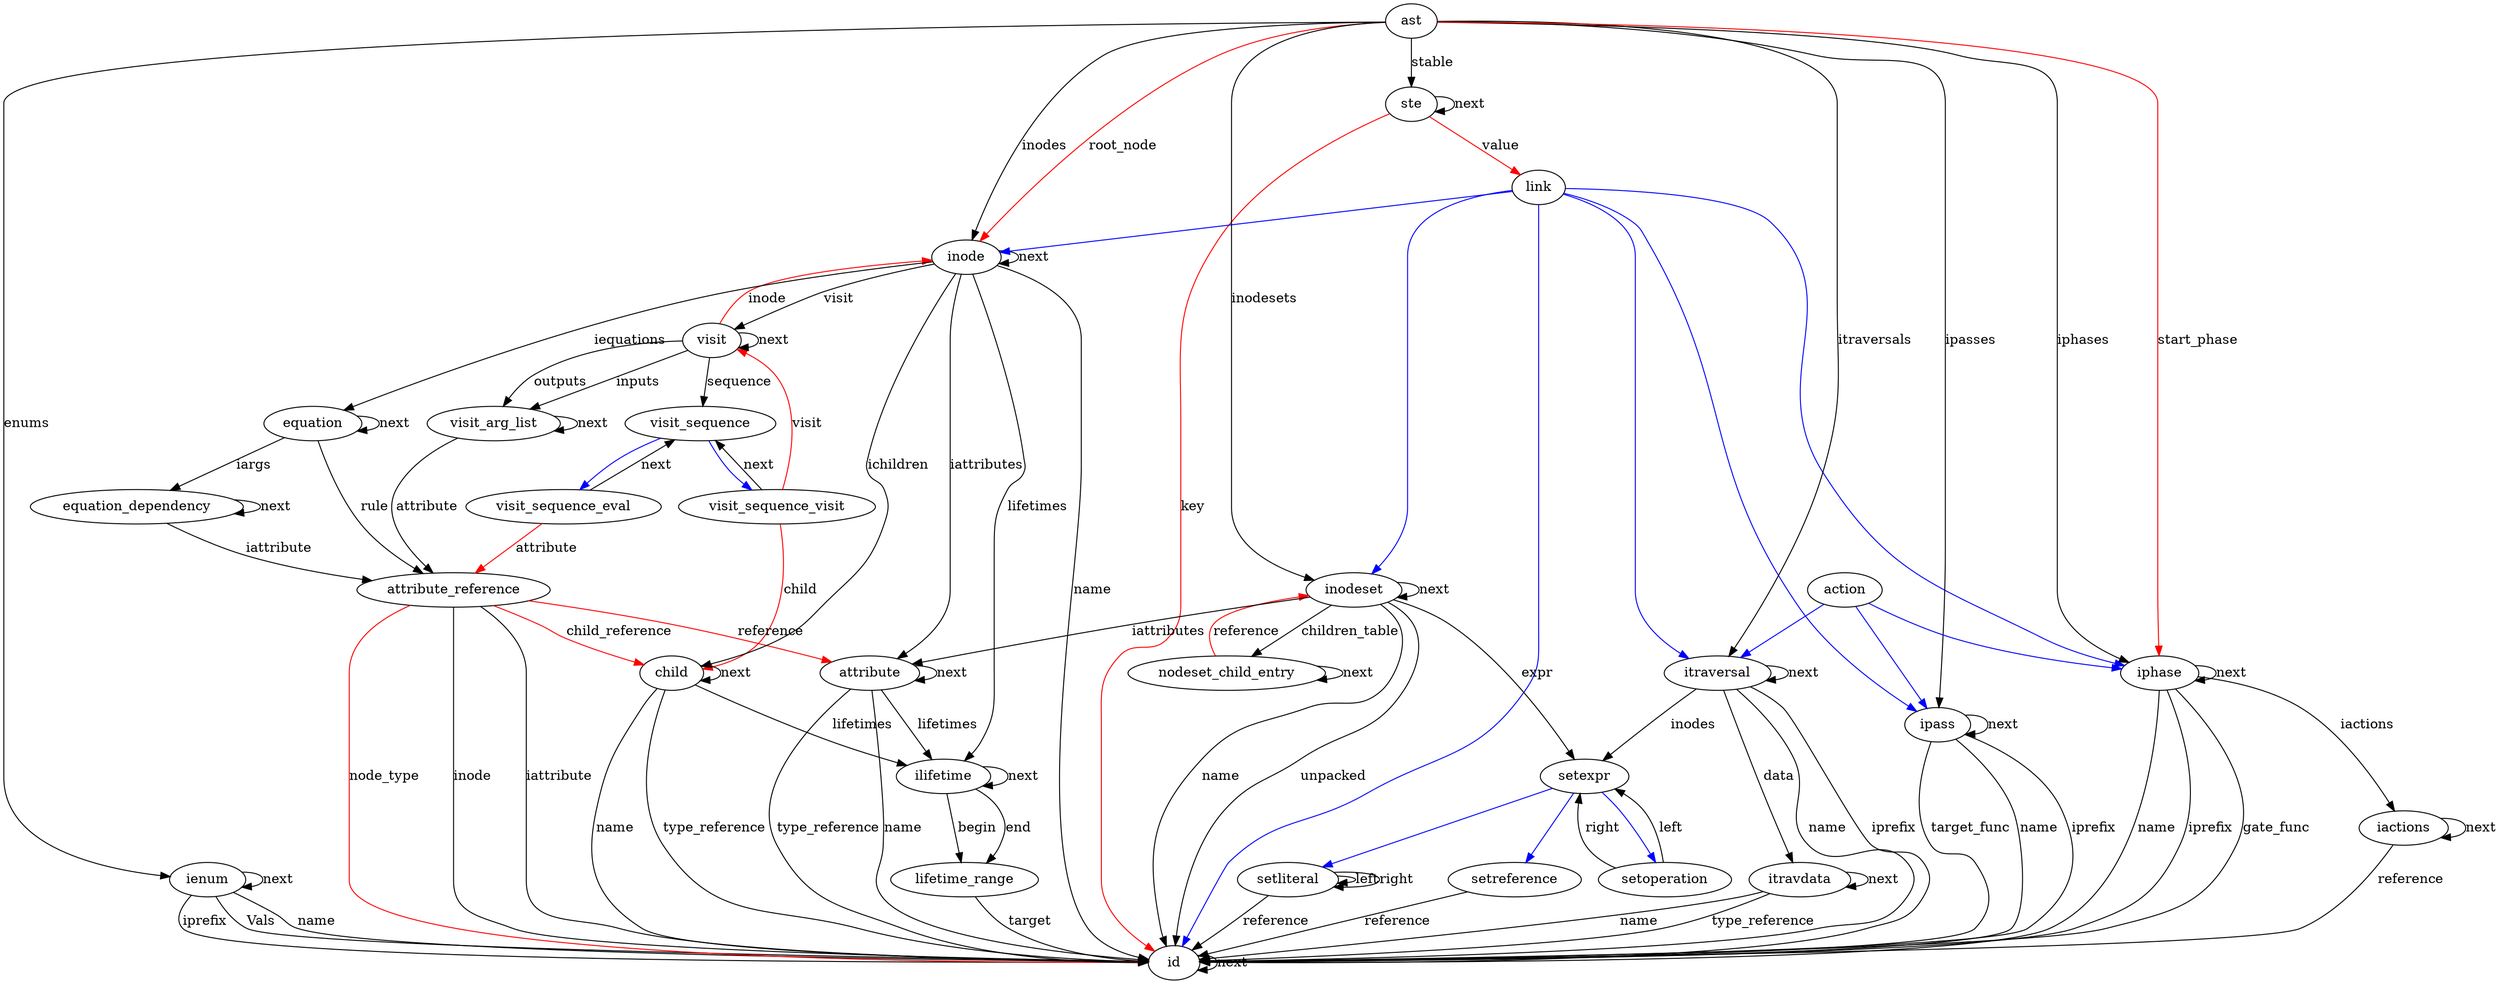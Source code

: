 digraph Ast {
id;
id -> id[label="next"]
ienum;
ienum -> id[label="Vals"]
ienum -> id[label="name"]
ienum -> id[label="iprefix"]
ienum -> ienum[label="next"]
visit_sequence_visit;
visit_sequence_visit -> visit_sequence[label="next"]
visit_sequence_visit -> child[color=red, label="child"]
visit_sequence_visit -> visit[color=red, label="visit"]
visit_sequence_eval;
visit_sequence_eval -> visit_sequence[label="next"]
visit_sequence_eval -> attribute_reference[color=red, label="attribute"]
visit;
visit -> visit_sequence[label="sequence"]
visit -> visit_arg_list[label="inputs"]
visit -> visit_arg_list[label="outputs"]
visit -> visit[label="next"]
visit -> inode[color=red, label="inode"]
visit_arg_list;
visit_arg_list -> attribute_reference[label="attribute"]
visit_arg_list -> visit_arg_list[label="next"]
attribute_reference;
attribute_reference -> id[label="inode"]
attribute_reference -> id[label="iattribute"]
attribute_reference -> id[color=red, label="node_type"]
attribute_reference -> attribute[color=red, label="reference"]
attribute_reference -> child[color=red, label="child_reference"]
equation_dependency;
equation_dependency -> attribute_reference[label="iattribute"]
equation_dependency -> equation_dependency[label="next"]
equation;
equation -> attribute_reference[label="rule"]
equation -> equation_dependency[label="iargs"]
equation -> equation[label="next"]
attribute;
attribute -> id[label="name"]
attribute -> id[label="type_reference"]
attribute -> ilifetime[label="lifetimes"]
attribute -> attribute[label="next"]
itravdata;
itravdata -> id[label="name"]
itravdata -> id[label="type_reference"]
itravdata -> itravdata[label="next"]
setoperation;
setoperation -> setexpr[label="left"]
setoperation -> setexpr[label="right"]
setliteral;
setliteral -> id[label="reference"]
setliteral -> setliteral[label="left"]
setliteral -> setliteral[label="right"]
setreference;
setreference -> id[label="reference"]
ste;
ste -> ste[label="next"]
ste -> id[color=red, label="key"]
ste -> link[color=red, label="value"]
child;
child -> id[label="name"]
child -> ilifetime[label="lifetimes"]
child -> child[label="next"]
child -> id[label="type_reference"]
lifetime_range;
lifetime_range -> id[label="target"]
ilifetime;
ilifetime -> lifetime_range[label="begin"]
ilifetime -> lifetime_range[label="end"]
ilifetime -> ilifetime[label="next"]
nodeset_child_entry;
nodeset_child_entry -> nodeset_child_entry[label="next"]
nodeset_child_entry -> inodeset[color=red, label="reference"]
inodeset;
inodeset -> id[label="name"]
inodeset -> setexpr[label="expr"]
inodeset -> attribute[label="iattributes"]
inodeset -> id[label="unpacked"]
inodeset -> inodeset[label="next"]
inodeset -> nodeset_child_entry[label="children_table"]
inode;
inode -> id[label="name"]
inode -> inode[label="next"]
inode -> child[label="ichildren"]
inode -> attribute[label="iattributes"]
inode -> equation[label="iequations"]
inode -> ilifetime[label="lifetimes"]
inode -> visit[label="visit"]
ipass;
ipass -> id[label="name"]
ipass -> id[label="iprefix"]
ipass -> id[label="target_func"]
ipass -> ipass[label="next"]
itraversal;
itraversal -> id[label="name"]
itraversal -> id[label="iprefix"]
itraversal -> setexpr[label="inodes"]
itraversal -> itravdata[label="data"]
itraversal -> itraversal[label="next"]
iphase;
iphase -> id[label="name"]
iphase -> id[label="iprefix"]
iphase -> id[label="gate_func"]
iphase -> iactions[label="iactions"]
iphase -> iphase[label="next"]
iactions;
iactions -> id[label="reference"]
iactions -> iactions[label="next"]
ast;
ast -> iphase[label="iphases"]
ast -> itraversal[label="itraversals"]
ast -> ipass[label="ipasses"]
ast -> inode[label="inodes"]
ast -> inodeset[label="inodesets"]
ast -> ienum[label="enums"]
ast -> ste[label="stable"]
ast -> inode[color=red, label="root_node"]
ast -> iphase[color=red, label="start_phase"]
visit_sequence;
visit_sequence -> visit_sequence_eval [color=blue]
visit_sequence -> visit_sequence_visit [color=blue]
setexpr;
setexpr -> setoperation [color=blue]
setexpr -> setreference [color=blue]
setexpr -> setliteral [color=blue]
link;
link -> iphase [color=blue]
link -> itraversal [color=blue]
link -> ipass [color=blue]
link -> inode [color=blue]
link -> inodeset [color=blue]
link -> id [color=blue]
action;
action -> iphase [color=blue]
action -> itraversal [color=blue]
action -> ipass [color=blue]
}
